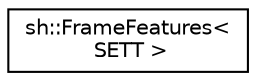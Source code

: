 digraph "Graphical Class Hierarchy"
{
 // LATEX_PDF_SIZE
  edge [fontname="Helvetica",fontsize="10",labelfontname="Helvetica",labelfontsize="10"];
  node [fontname="Helvetica",fontsize="10",shape=record];
  rankdir="LR";
  Node0 [label="sh::FrameFeatures\<\l SETT \>",height=0.2,width=0.4,color="black", fillcolor="white", style="filled",URL="$classsh_1_1_frame_features.html",tooltip="Represents one set of features for the given dataset."];
}
